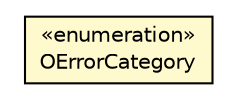 #!/usr/local/bin/dot
#
# Class diagram 
# Generated by UMLGraph version R5_6-24-gf6e263 (http://www.umlgraph.org/)
#

digraph G {
	edge [fontname="Helvetica",fontsize=10,labelfontname="Helvetica",labelfontsize=10];
	node [fontname="Helvetica",fontsize=10,shape=plaintext];
	nodesep=0.25;
	ranksep=0.5;
	// com.orientechnologies.common.exception.OErrorCategory
	c3252936 [label=<<table title="com.orientechnologies.common.exception.OErrorCategory" border="0" cellborder="1" cellspacing="0" cellpadding="2" port="p" bgcolor="lemonChiffon" href="./OErrorCategory.html">
		<tr><td><table border="0" cellspacing="0" cellpadding="1">
<tr><td align="center" balign="center"> &#171;enumeration&#187; </td></tr>
<tr><td align="center" balign="center"> OErrorCategory </td></tr>
		</table></td></tr>
		</table>>, URL="./OErrorCategory.html", fontname="Helvetica", fontcolor="black", fontsize=10.0];
}

